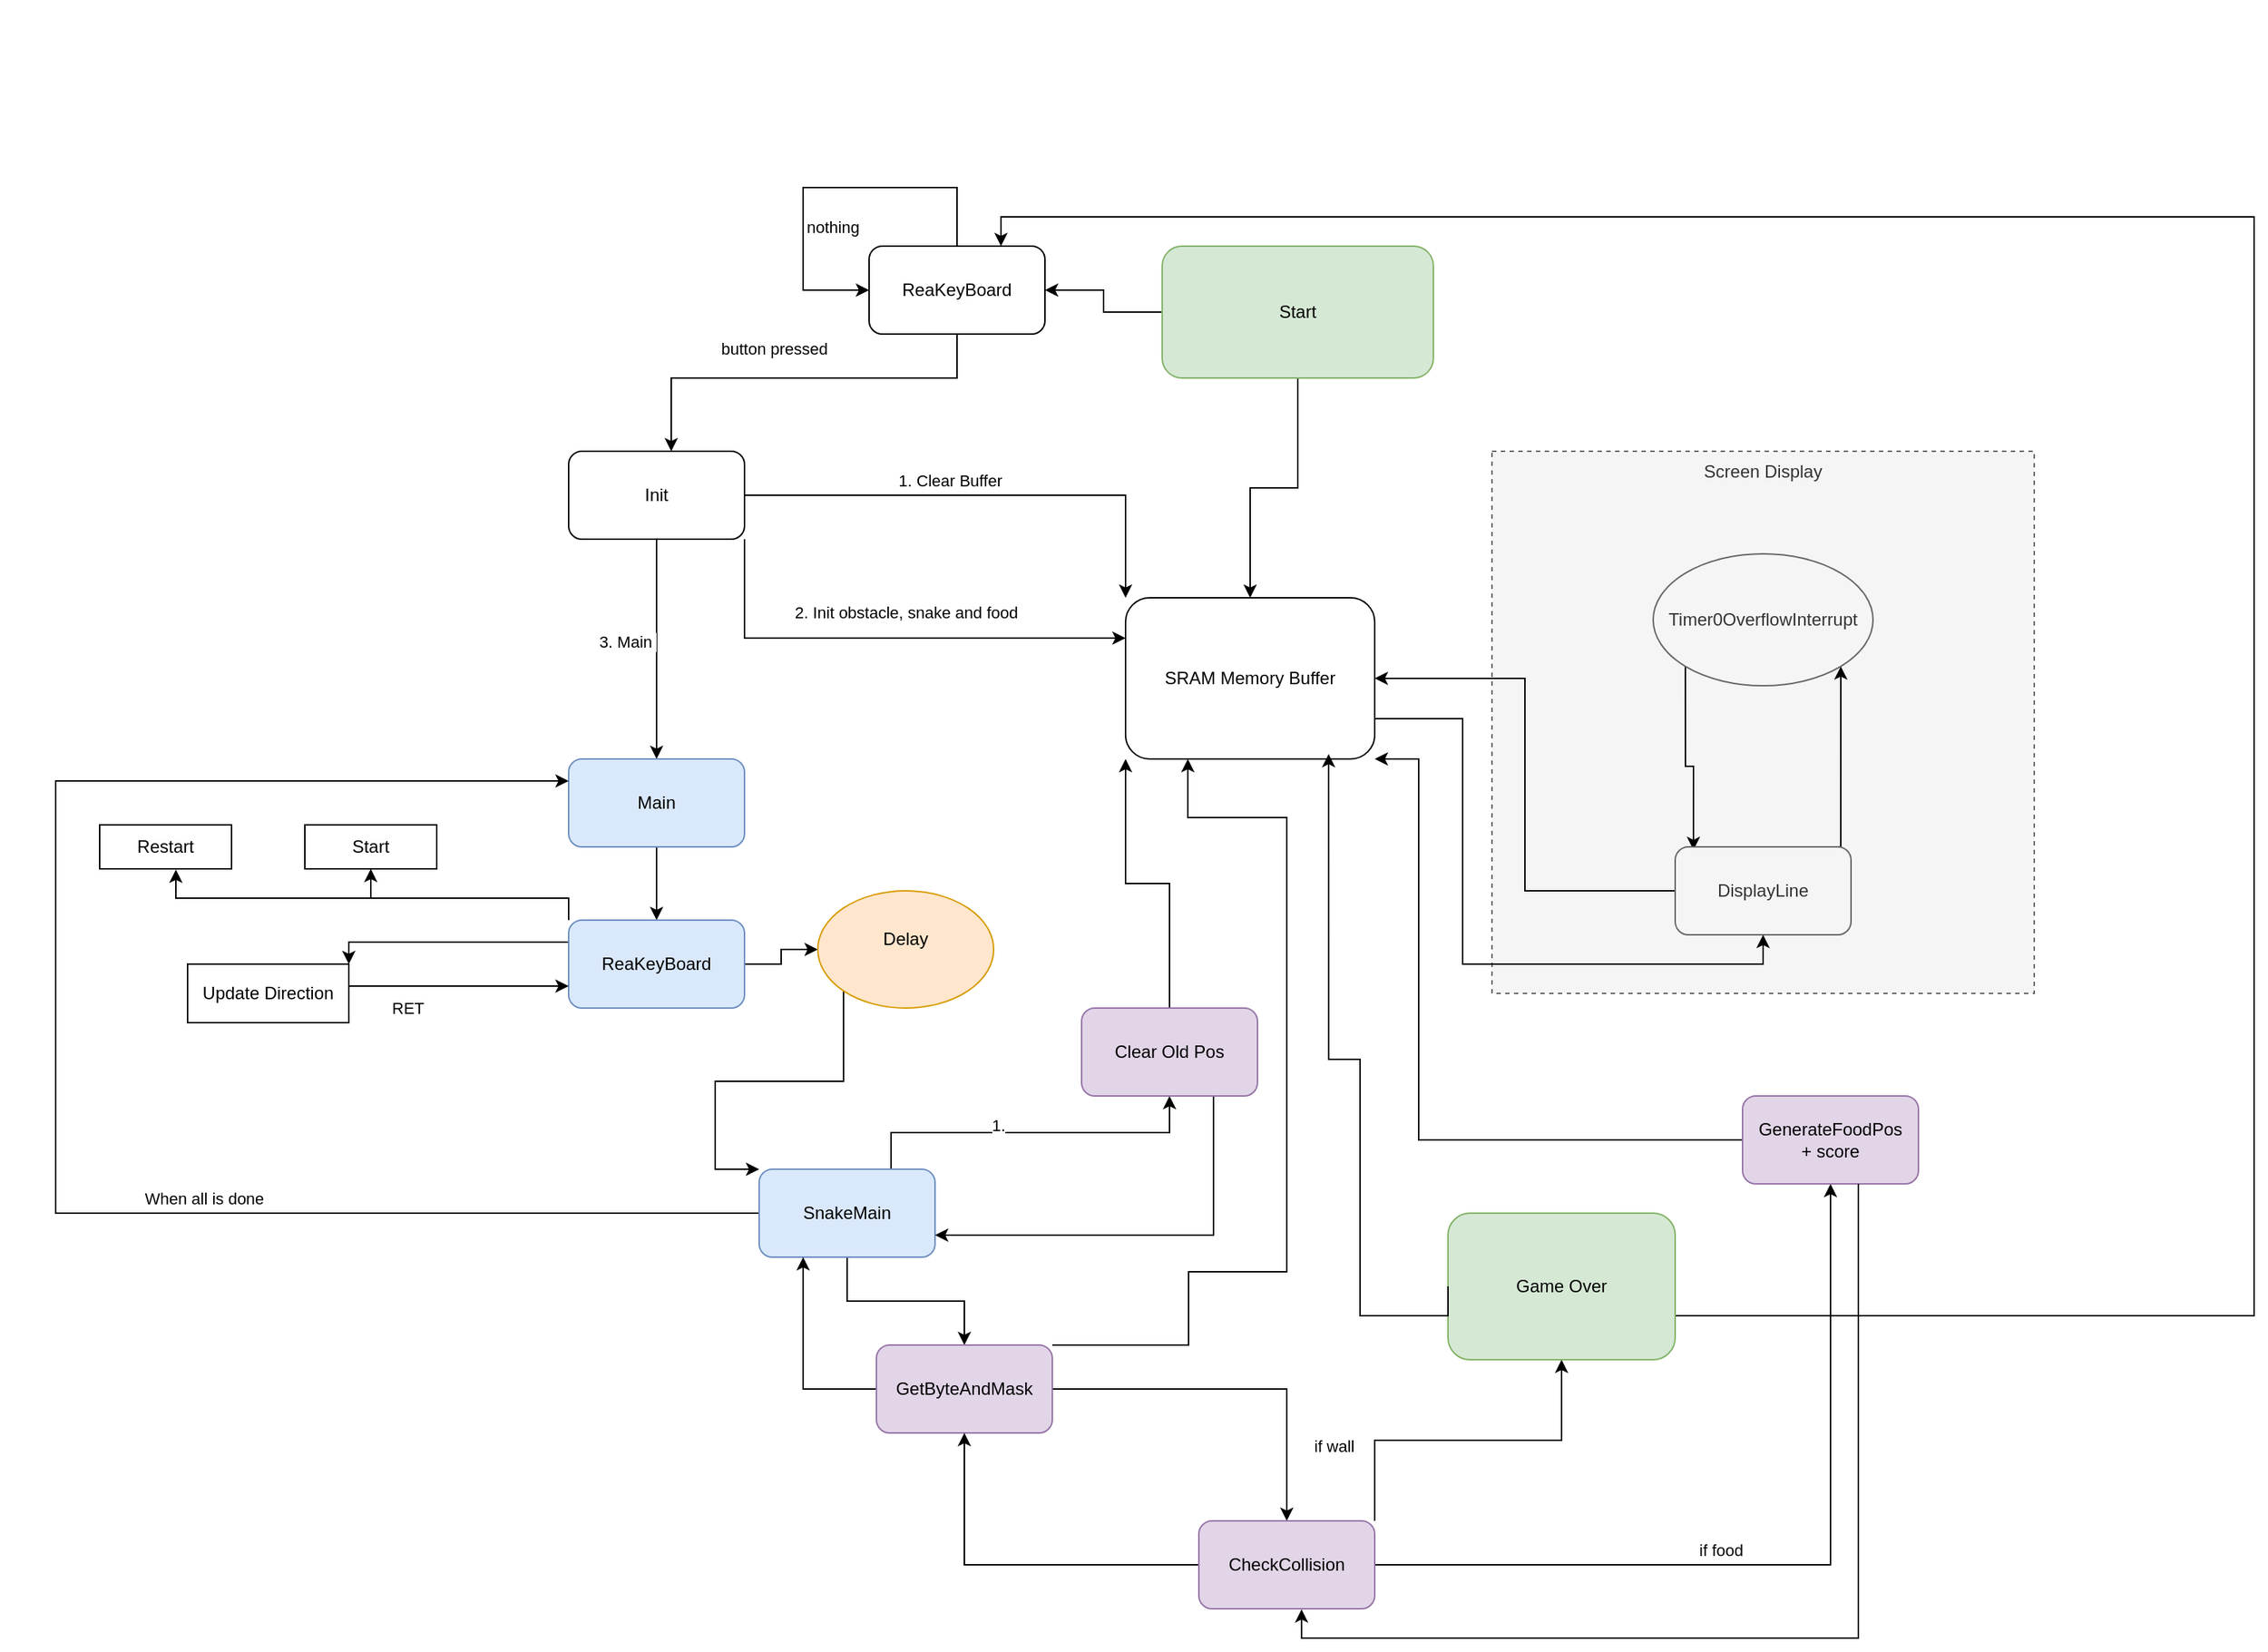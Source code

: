 <mxfile version="25.0.3">
  <diagram name="AES_Encryption_Top" id="diagram1">
    <mxGraphModel dx="64976" dy="23278" grid="1" gridSize="10" guides="1" tooltips="1" connect="1" arrows="1" fold="1" page="1" pageScale="1" pageWidth="827" pageHeight="1169" math="0" shadow="0">
      <root>
        <mxCell id="0" />
        <mxCell id="1" parent="0" />
        <mxCell id="D6YmsRXX7OG0w04_2E1u-7" value="Screen Display&lt;div&gt;&lt;br&gt;&lt;/div&gt;&lt;div&gt;&lt;br&gt;&lt;/div&gt;&lt;div&gt;&lt;br&gt;&lt;/div&gt;&lt;div&gt;&lt;br&gt;&lt;/div&gt;&lt;div&gt;&lt;br&gt;&lt;/div&gt;&lt;div&gt;&lt;br&gt;&lt;/div&gt;&lt;div&gt;&lt;br&gt;&lt;/div&gt;&lt;div&gt;&lt;br&gt;&lt;/div&gt;&lt;div&gt;&lt;br&gt;&lt;/div&gt;&lt;div&gt;&lt;br&gt;&lt;/div&gt;&lt;div&gt;&lt;br&gt;&lt;/div&gt;&lt;div&gt;&lt;br&gt;&lt;/div&gt;&lt;div&gt;&lt;br&gt;&lt;/div&gt;&lt;div&gt;&lt;br&gt;&lt;/div&gt;&lt;div&gt;&lt;br&gt;&lt;/div&gt;&lt;div&gt;&lt;br&gt;&lt;/div&gt;&lt;div&gt;&lt;br&gt;&lt;/div&gt;&lt;div&gt;&lt;br&gt;&lt;/div&gt;&lt;div&gt;&lt;br&gt;&lt;/div&gt;&lt;div&gt;&lt;br&gt;&lt;/div&gt;&lt;div&gt;&lt;br&gt;&lt;/div&gt;&lt;div&gt;&lt;br&gt;&lt;/div&gt;" style="whiteSpace=wrap;html=1;aspect=fixed;dashed=1;align=center;verticalAlign=top;fillColor=#f5f5f5;strokeColor=#666666;fontColor=#333333;" parent="1" vertex="1">
          <mxGeometry x="1010" y="300" width="370" height="370" as="geometry" />
        </mxCell>
        <mxCell id="conn1" parent="1" edge="1" />
        <mxCell id="conn2" parent="1" edge="1" />
        <mxCell id="conn3" parent="1" edge="1" />
        <mxCell id="conn4" parent="1" edge="1" />
        <mxCell id="fsm_conn" parent="1" edge="1" />
        <mxCell id="D6YmsRXX7OG0w04_2E1u-9" style="edgeStyle=orthogonalEdgeStyle;rounded=0;orthogonalLoop=1;jettySize=auto;html=1;exitX=0;exitY=1;exitDx=0;exitDy=0;entryX=0.104;entryY=0.036;entryDx=0;entryDy=0;entryPerimeter=0;" parent="1" source="D6YmsRXX7OG0w04_2E1u-2" target="D6YmsRXX7OG0w04_2E1u-4" edge="1">
          <mxGeometry relative="1" as="geometry">
            <Array as="points">
              <mxPoint x="1142" y="515" />
              <mxPoint x="1148" y="515" />
            </Array>
          </mxGeometry>
        </mxCell>
        <mxCell id="D6YmsRXX7OG0w04_2E1u-2" value="Timer0OverflowInterrupt" style="ellipse;whiteSpace=wrap;html=1;fillColor=#f5f5f5;fontColor=#333333;strokeColor=#666666;" parent="1" vertex="1">
          <mxGeometry x="1120" y="370" width="150" height="90" as="geometry" />
        </mxCell>
        <mxCell id="D6YmsRXX7OG0w04_2E1u-5" style="edgeStyle=orthogonalEdgeStyle;rounded=0;orthogonalLoop=1;jettySize=auto;html=1;exitX=0.75;exitY=0;exitDx=0;exitDy=0;entryX=1;entryY=1;entryDx=0;entryDy=0;" parent="1" source="D6YmsRXX7OG0w04_2E1u-4" target="D6YmsRXX7OG0w04_2E1u-2" edge="1">
          <mxGeometry relative="1" as="geometry">
            <Array as="points">
              <mxPoint x="1248" y="570" />
            </Array>
          </mxGeometry>
        </mxCell>
        <mxCell id="D6YmsRXX7OG0w04_2E1u-10" style="edgeStyle=orthogonalEdgeStyle;rounded=0;orthogonalLoop=1;jettySize=auto;html=1;exitX=0;exitY=0.5;exitDx=0;exitDy=0;entryX=1;entryY=0.5;entryDx=0;entryDy=0;" parent="1" source="D6YmsRXX7OG0w04_2E1u-4" target="D6YmsRXX7OG0w04_2E1u-8" edge="1">
          <mxGeometry relative="1" as="geometry" />
        </mxCell>
        <mxCell id="D6YmsRXX7OG0w04_2E1u-4" value="DisplayLine" style="rounded=1;whiteSpace=wrap;html=1;fillColor=#f5f5f5;fontColor=#333333;strokeColor=#666666;" parent="1" vertex="1">
          <mxGeometry x="1135" y="570" width="120" height="60" as="geometry" />
        </mxCell>
        <mxCell id="D6YmsRXX7OG0w04_2E1u-43" style="edgeStyle=orthogonalEdgeStyle;rounded=0;orthogonalLoop=1;jettySize=auto;html=1;exitX=1;exitY=0.75;exitDx=0;exitDy=0;entryX=0.5;entryY=1;entryDx=0;entryDy=0;" parent="1" source="D6YmsRXX7OG0w04_2E1u-8" target="D6YmsRXX7OG0w04_2E1u-4" edge="1">
          <mxGeometry relative="1" as="geometry">
            <Array as="points">
              <mxPoint x="990" y="482" />
              <mxPoint x="990" y="650" />
              <mxPoint x="1195" y="650" />
            </Array>
          </mxGeometry>
        </mxCell>
        <mxCell id="D6YmsRXX7OG0w04_2E1u-8" value="SRAM Memory Buffer" style="rounded=1;whiteSpace=wrap;html=1;" parent="1" vertex="1">
          <mxGeometry x="760" y="400" width="170" height="110" as="geometry" />
        </mxCell>
        <mxCell id="D6YmsRXX7OG0w04_2E1u-13" style="edgeStyle=orthogonalEdgeStyle;rounded=0;orthogonalLoop=1;jettySize=auto;html=1;" parent="1" source="D6YmsRXX7OG0w04_2E1u-12" target="D6YmsRXX7OG0w04_2E1u-8" edge="1">
          <mxGeometry relative="1" as="geometry" />
        </mxCell>
        <mxCell id="D6YmsRXX7OG0w04_2E1u-15" value="" style="edgeStyle=orthogonalEdgeStyle;rounded=0;orthogonalLoop=1;jettySize=auto;html=1;" parent="1" source="D6YmsRXX7OG0w04_2E1u-12" target="D6YmsRXX7OG0w04_2E1u-14" edge="1">
          <mxGeometry relative="1" as="geometry" />
        </mxCell>
        <mxCell id="D6YmsRXX7OG0w04_2E1u-12" value="Start" style="rounded=1;whiteSpace=wrap;html=1;fillColor=#d5e8d4;strokeColor=#82b366;" parent="1" vertex="1">
          <mxGeometry x="785" y="160" width="185" height="90" as="geometry" />
        </mxCell>
        <mxCell id="D6YmsRXX7OG0w04_2E1u-16" value="nothing" style="edgeStyle=orthogonalEdgeStyle;rounded=0;orthogonalLoop=1;jettySize=auto;html=1;entryX=0;entryY=0.5;entryDx=0;entryDy=0;exitX=0.5;exitY=0;exitDx=0;exitDy=0;" parent="1" source="D6YmsRXX7OG0w04_2E1u-14" target="D6YmsRXX7OG0w04_2E1u-14" edge="1">
          <mxGeometry x="0.318" y="20" relative="1" as="geometry">
            <mxPoint x="600" y="230" as="targetPoint" />
            <Array as="points">
              <mxPoint x="645" y="120" />
              <mxPoint x="540" y="120" />
              <mxPoint x="540" y="190" />
            </Array>
            <mxPoint as="offset" />
          </mxGeometry>
        </mxCell>
        <mxCell id="D6YmsRXX7OG0w04_2E1u-18" value="button pressed" style="edgeStyle=orthogonalEdgeStyle;rounded=0;orthogonalLoop=1;jettySize=auto;html=1;" parent="1" source="D6YmsRXX7OG0w04_2E1u-14" target="D6YmsRXX7OG0w04_2E1u-17" edge="1">
          <mxGeometry x="0.127" y="-20" relative="1" as="geometry">
            <Array as="points">
              <mxPoint x="645" y="250" />
              <mxPoint x="450" y="250" />
            </Array>
            <mxPoint as="offset" />
          </mxGeometry>
        </mxCell>
        <mxCell id="D6YmsRXX7OG0w04_2E1u-14" value="ReaKeyBoard" style="rounded=1;whiteSpace=wrap;html=1;" parent="1" vertex="1">
          <mxGeometry x="585" y="160" width="120" height="60" as="geometry" />
        </mxCell>
        <mxCell id="D6YmsRXX7OG0w04_2E1u-19" value="1. Clear Buffer" style="edgeStyle=orthogonalEdgeStyle;rounded=0;orthogonalLoop=1;jettySize=auto;html=1;entryX=0;entryY=0;entryDx=0;entryDy=0;" parent="1" source="D6YmsRXX7OG0w04_2E1u-17" target="D6YmsRXX7OG0w04_2E1u-8" edge="1">
          <mxGeometry x="-0.151" y="10" relative="1" as="geometry">
            <mxPoint as="offset" />
          </mxGeometry>
        </mxCell>
        <mxCell id="D6YmsRXX7OG0w04_2E1u-20" value="2. Init obstacle, snake and food" style="edgeStyle=orthogonalEdgeStyle;rounded=0;orthogonalLoop=1;jettySize=auto;html=1;exitX=1;exitY=1;exitDx=0;exitDy=0;entryX=0;entryY=0.25;entryDx=0;entryDy=0;" parent="1" source="D6YmsRXX7OG0w04_2E1u-17" target="D6YmsRXX7OG0w04_2E1u-8" edge="1">
          <mxGeometry x="0.084" y="18" relative="1" as="geometry">
            <mxPoint as="offset" />
          </mxGeometry>
        </mxCell>
        <mxCell id="D6YmsRXX7OG0w04_2E1u-22" value="3. Main&amp;nbsp;" style="edgeStyle=orthogonalEdgeStyle;rounded=0;orthogonalLoop=1;jettySize=auto;html=1;" parent="1" source="D6YmsRXX7OG0w04_2E1u-17" target="D6YmsRXX7OG0w04_2E1u-21" edge="1">
          <mxGeometry x="-0.067" y="-20" relative="1" as="geometry">
            <mxPoint as="offset" />
          </mxGeometry>
        </mxCell>
        <mxCell id="D6YmsRXX7OG0w04_2E1u-17" value="Init" style="rounded=1;whiteSpace=wrap;html=1;" parent="1" vertex="1">
          <mxGeometry x="380" y="300" width="120" height="60" as="geometry" />
        </mxCell>
        <mxCell id="D6YmsRXX7OG0w04_2E1u-24" value="" style="edgeStyle=orthogonalEdgeStyle;rounded=0;orthogonalLoop=1;jettySize=auto;html=1;" parent="1" source="D6YmsRXX7OG0w04_2E1u-21" target="D6YmsRXX7OG0w04_2E1u-23" edge="1">
          <mxGeometry relative="1" as="geometry" />
        </mxCell>
        <mxCell id="D6YmsRXX7OG0w04_2E1u-21" value="Main" style="rounded=1;whiteSpace=wrap;html=1;fillColor=#dae8fc;strokeColor=#6c8ebf;" parent="1" vertex="1">
          <mxGeometry x="380" y="510" width="120" height="60" as="geometry" />
        </mxCell>
        <mxCell id="D6YmsRXX7OG0w04_2E1u-26" value="" style="edgeStyle=orthogonalEdgeStyle;rounded=0;orthogonalLoop=1;jettySize=auto;html=1;" parent="1" source="D6YmsRXX7OG0w04_2E1u-23" target="D6YmsRXX7OG0w04_2E1u-25" edge="1">
          <mxGeometry relative="1" as="geometry" />
        </mxCell>
        <mxCell id="D6YmsRXX7OG0w04_2E1u-33" style="edgeStyle=orthogonalEdgeStyle;rounded=0;orthogonalLoop=1;jettySize=auto;html=1;exitX=0;exitY=0;exitDx=0;exitDy=0;entryX=0.5;entryY=1;entryDx=0;entryDy=0;" parent="1" source="D6YmsRXX7OG0w04_2E1u-23" target="D6YmsRXX7OG0w04_2E1u-30" edge="1">
          <mxGeometry relative="1" as="geometry">
            <Array as="points">
              <mxPoint x="380" y="605" />
              <mxPoint x="245" y="605" />
            </Array>
          </mxGeometry>
        </mxCell>
        <mxCell id="D6YmsRXX7OG0w04_2E1u-34" style="edgeStyle=orthogonalEdgeStyle;rounded=0;orthogonalLoop=1;jettySize=auto;html=1;exitX=0;exitY=0.25;exitDx=0;exitDy=0;entryX=1;entryY=0;entryDx=0;entryDy=0;" parent="1" source="D6YmsRXX7OG0w04_2E1u-23" target="D6YmsRXX7OG0w04_2E1u-31" edge="1">
          <mxGeometry relative="1" as="geometry">
            <Array as="points">
              <mxPoint x="230" y="635" />
            </Array>
          </mxGeometry>
        </mxCell>
        <mxCell id="D6YmsRXX7OG0w04_2E1u-23" value="ReaKeyBoard" style="rounded=1;whiteSpace=wrap;html=1;fillColor=#dae8fc;strokeColor=#6c8ebf;" parent="1" vertex="1">
          <mxGeometry x="380" y="620" width="120" height="60" as="geometry" />
        </mxCell>
        <mxCell id="D6YmsRXX7OG0w04_2E1u-28" style="edgeStyle=orthogonalEdgeStyle;rounded=0;orthogonalLoop=1;jettySize=auto;html=1;exitX=0;exitY=1;exitDx=0;exitDy=0;entryX=0;entryY=0;entryDx=0;entryDy=0;" parent="1" source="D6YmsRXX7OG0w04_2E1u-25" target="D6YmsRXX7OG0w04_2E1u-27" edge="1">
          <mxGeometry relative="1" as="geometry">
            <mxPoint x="270" y="760" as="targetPoint" />
            <Array as="points">
              <mxPoint x="568" y="730" />
              <mxPoint x="480" y="730" />
              <mxPoint x="480" y="790" />
            </Array>
          </mxGeometry>
        </mxCell>
        <mxCell id="D6YmsRXX7OG0w04_2E1u-25" value="Delay&lt;div&gt;&lt;br&gt;&lt;/div&gt;" style="ellipse;whiteSpace=wrap;html=1;fillColor=#ffe6cc;strokeColor=#d79b00;" parent="1" vertex="1">
          <mxGeometry x="550" y="600" width="120" height="80" as="geometry" />
        </mxCell>
        <mxCell id="D6YmsRXX7OG0w04_2E1u-37" value="1." style="edgeStyle=orthogonalEdgeStyle;rounded=0;orthogonalLoop=1;jettySize=auto;html=1;exitX=0.75;exitY=0;exitDx=0;exitDy=0;" parent="1" source="D6YmsRXX7OG0w04_2E1u-27" target="D6YmsRXX7OG0w04_2E1u-36" edge="1">
          <mxGeometry x="-0.188" y="5" relative="1" as="geometry">
            <mxPoint as="offset" />
          </mxGeometry>
        </mxCell>
        <mxCell id="D6YmsRXX7OG0w04_2E1u-42" value="" style="edgeStyle=orthogonalEdgeStyle;rounded=0;orthogonalLoop=1;jettySize=auto;html=1;exitX=0.5;exitY=1;exitDx=0;exitDy=0;" parent="1" source="D6YmsRXX7OG0w04_2E1u-27" target="D6YmsRXX7OG0w04_2E1u-41" edge="1">
          <mxGeometry relative="1" as="geometry" />
        </mxCell>
        <mxCell id="D6YmsRXX7OG0w04_2E1u-46" value="When all is done" style="edgeStyle=orthogonalEdgeStyle;rounded=0;orthogonalLoop=1;jettySize=auto;html=1;exitX=0;exitY=0.5;exitDx=0;exitDy=0;entryX=0;entryY=0.25;entryDx=0;entryDy=0;" parent="1" source="D6YmsRXX7OG0w04_2E1u-27" target="D6YmsRXX7OG0w04_2E1u-21" edge="1">
          <mxGeometry x="-0.325" y="-10" relative="1" as="geometry">
            <Array as="points">
              <mxPoint x="30" y="820" />
              <mxPoint x="30" y="525" />
            </Array>
            <mxPoint as="offset" />
          </mxGeometry>
        </mxCell>
        <mxCell id="D6YmsRXX7OG0w04_2E1u-27" value="SnakeMain" style="rounded=1;whiteSpace=wrap;html=1;fillColor=#dae8fc;strokeColor=#6c8ebf;" parent="1" vertex="1">
          <mxGeometry x="510" y="790" width="120" height="60" as="geometry" />
        </mxCell>
        <mxCell id="D6YmsRXX7OG0w04_2E1u-29" value="Restart" style="rounded=0;whiteSpace=wrap;html=1;" parent="1" vertex="1">
          <mxGeometry x="60" y="555" width="90" height="30" as="geometry" />
        </mxCell>
        <mxCell id="D6YmsRXX7OG0w04_2E1u-30" value="Start" style="rounded=0;whiteSpace=wrap;html=1;" parent="1" vertex="1">
          <mxGeometry x="200" y="555" width="90" height="30" as="geometry" />
        </mxCell>
        <mxCell id="D6YmsRXX7OG0w04_2E1u-35" value="RET" style="edgeStyle=orthogonalEdgeStyle;rounded=0;orthogonalLoop=1;jettySize=auto;html=1;exitX=1;exitY=0.5;exitDx=0;exitDy=0;entryX=0;entryY=0.75;entryDx=0;entryDy=0;" parent="1" source="D6YmsRXX7OG0w04_2E1u-31" target="D6YmsRXX7OG0w04_2E1u-23" edge="1">
          <mxGeometry x="-0.42" y="-15" relative="1" as="geometry">
            <Array as="points">
              <mxPoint x="230" y="665" />
            </Array>
            <mxPoint as="offset" />
          </mxGeometry>
        </mxCell>
        <mxCell id="D6YmsRXX7OG0w04_2E1u-31" value="Update Direction" style="rounded=0;whiteSpace=wrap;html=1;" parent="1" vertex="1">
          <mxGeometry x="120" y="650" width="110" height="40" as="geometry" />
        </mxCell>
        <mxCell id="D6YmsRXX7OG0w04_2E1u-32" style="edgeStyle=orthogonalEdgeStyle;rounded=0;orthogonalLoop=1;jettySize=auto;html=1;exitX=0;exitY=0;exitDx=0;exitDy=0;entryX=0.578;entryY=1.017;entryDx=0;entryDy=0;entryPerimeter=0;" parent="1" source="D6YmsRXX7OG0w04_2E1u-23" target="D6YmsRXX7OG0w04_2E1u-29" edge="1">
          <mxGeometry relative="1" as="geometry">
            <Array as="points">
              <mxPoint x="380" y="605" />
              <mxPoint x="112" y="605" />
            </Array>
          </mxGeometry>
        </mxCell>
        <mxCell id="D6YmsRXX7OG0w04_2E1u-38" style="edgeStyle=orthogonalEdgeStyle;rounded=0;orthogonalLoop=1;jettySize=auto;html=1;entryX=0;entryY=1;entryDx=0;entryDy=0;" parent="1" source="D6YmsRXX7OG0w04_2E1u-36" target="D6YmsRXX7OG0w04_2E1u-8" edge="1">
          <mxGeometry relative="1" as="geometry" />
        </mxCell>
        <mxCell id="D6YmsRXX7OG0w04_2E1u-39" style="edgeStyle=orthogonalEdgeStyle;rounded=0;orthogonalLoop=1;jettySize=auto;html=1;exitX=0.75;exitY=1;exitDx=0;exitDy=0;entryX=1;entryY=0.75;entryDx=0;entryDy=0;" parent="1" source="D6YmsRXX7OG0w04_2E1u-36" target="D6YmsRXX7OG0w04_2E1u-27" edge="1">
          <mxGeometry relative="1" as="geometry" />
        </mxCell>
        <mxCell id="D6YmsRXX7OG0w04_2E1u-36" value="Clear Old Pos" style="rounded=1;whiteSpace=wrap;html=1;fillColor=#e1d5e7;strokeColor=#9673a6;" parent="1" vertex="1">
          <mxGeometry x="730" y="680" width="120" height="60" as="geometry" />
        </mxCell>
        <mxCell id="D6YmsRXX7OG0w04_2E1u-45" value="" style="edgeStyle=orthogonalEdgeStyle;rounded=0;orthogonalLoop=1;jettySize=auto;html=1;" parent="1" source="D6YmsRXX7OG0w04_2E1u-41" target="D6YmsRXX7OG0w04_2E1u-44" edge="1">
          <mxGeometry relative="1" as="geometry" />
        </mxCell>
        <mxCell id="D6YmsRXX7OG0w04_2E1u-51" style="edgeStyle=orthogonalEdgeStyle;rounded=0;orthogonalLoop=1;jettySize=auto;html=1;exitX=1;exitY=0;exitDx=0;exitDy=0;entryX=0.25;entryY=1;entryDx=0;entryDy=0;" parent="1" source="D6YmsRXX7OG0w04_2E1u-41" target="D6YmsRXX7OG0w04_2E1u-8" edge="1">
          <mxGeometry relative="1" as="geometry">
            <Array as="points">
              <mxPoint x="803" y="910" />
              <mxPoint x="803" y="860" />
              <mxPoint x="870" y="860" />
              <mxPoint x="870" y="550" />
              <mxPoint x="803" y="550" />
            </Array>
          </mxGeometry>
        </mxCell>
        <mxCell id="D6YmsRXX7OG0w04_2E1u-60" style="edgeStyle=orthogonalEdgeStyle;rounded=0;orthogonalLoop=1;jettySize=auto;html=1;entryX=0.25;entryY=1;entryDx=0;entryDy=0;exitX=0;exitY=0.5;exitDx=0;exitDy=0;" parent="1" source="D6YmsRXX7OG0w04_2E1u-41" target="D6YmsRXX7OG0w04_2E1u-27" edge="1">
          <mxGeometry relative="1" as="geometry" />
        </mxCell>
        <mxCell id="D6YmsRXX7OG0w04_2E1u-41" value="GetByteAndMask" style="whiteSpace=wrap;html=1;fillColor=#e1d5e7;strokeColor=#9673a6;rounded=1;" parent="1" vertex="1">
          <mxGeometry x="590" y="910" width="120" height="60" as="geometry" />
        </mxCell>
        <mxCell id="D6YmsRXX7OG0w04_2E1u-48" value="if food" style="edgeStyle=orthogonalEdgeStyle;rounded=0;orthogonalLoop=1;jettySize=auto;html=1;" parent="1" source="D6YmsRXX7OG0w04_2E1u-44" target="D6YmsRXX7OG0w04_2E1u-47" edge="1">
          <mxGeometry x="-0.176" y="10" relative="1" as="geometry">
            <mxPoint as="offset" />
          </mxGeometry>
        </mxCell>
        <mxCell id="D6YmsRXX7OG0w04_2E1u-53" value="if wall" style="edgeStyle=orthogonalEdgeStyle;rounded=0;orthogonalLoop=1;jettySize=auto;html=1;exitX=1;exitY=0;exitDx=0;exitDy=0;" parent="1" source="D6YmsRXX7OG0w04_2E1u-44" target="D6YmsRXX7OG0w04_2E1u-52" edge="1">
          <mxGeometry x="-0.546" y="18" relative="1" as="geometry">
            <mxPoint x="-10" y="3" as="offset" />
          </mxGeometry>
        </mxCell>
        <mxCell id="D6YmsRXX7OG0w04_2E1u-56" style="edgeStyle=orthogonalEdgeStyle;rounded=0;orthogonalLoop=1;jettySize=auto;html=1;entryX=0.5;entryY=1;entryDx=0;entryDy=0;" parent="1" source="D6YmsRXX7OG0w04_2E1u-44" target="D6YmsRXX7OG0w04_2E1u-41" edge="1">
          <mxGeometry relative="1" as="geometry" />
        </mxCell>
        <mxCell id="D6YmsRXX7OG0w04_2E1u-44" value="CheckCollision" style="whiteSpace=wrap;html=1;fillColor=#e1d5e7;strokeColor=#9673a6;rounded=1;" parent="1" vertex="1">
          <mxGeometry x="810" y="1030" width="120" height="60" as="geometry" />
        </mxCell>
        <mxCell id="D6YmsRXX7OG0w04_2E1u-50" style="edgeStyle=orthogonalEdgeStyle;rounded=0;orthogonalLoop=1;jettySize=auto;html=1;entryX=1;entryY=1;entryDx=0;entryDy=0;exitX=0;exitY=0.5;exitDx=0;exitDy=0;" parent="1" source="D6YmsRXX7OG0w04_2E1u-47" target="D6YmsRXX7OG0w04_2E1u-8" edge="1">
          <mxGeometry relative="1" as="geometry">
            <Array as="points">
              <mxPoint x="960" y="770" />
              <mxPoint x="960" y="510" />
            </Array>
          </mxGeometry>
        </mxCell>
        <mxCell id="D6YmsRXX7OG0w04_2E1u-47" value="GenerateFoodPos&lt;br&gt;+ score" style="whiteSpace=wrap;html=1;fillColor=#e1d5e7;strokeColor=#9673a6;rounded=1;" parent="1" vertex="1">
          <mxGeometry x="1181" y="740" width="120" height="60" as="geometry" />
        </mxCell>
        <mxCell id="wWqNRt5tZr5_L0jYVQf1-1" style="edgeStyle=orthogonalEdgeStyle;rounded=0;orthogonalLoop=1;jettySize=auto;html=1;entryX=0.75;entryY=0;entryDx=0;entryDy=0;exitX=1;exitY=0.5;exitDx=0;exitDy=0;" edge="1" parent="1" source="D6YmsRXX7OG0w04_2E1u-52" target="D6YmsRXX7OG0w04_2E1u-14">
          <mxGeometry relative="1" as="geometry">
            <mxPoint x="1540" y="590.0" as="targetPoint" />
            <Array as="points">
              <mxPoint x="1530" y="890" />
              <mxPoint x="1530" y="140" />
              <mxPoint x="675" y="140" />
            </Array>
          </mxGeometry>
        </mxCell>
        <mxCell id="D6YmsRXX7OG0w04_2E1u-52" value="Game Over" style="whiteSpace=wrap;html=1;fillColor=#d5e8d4;strokeColor=#82b366;rounded=1;" parent="1" vertex="1">
          <mxGeometry x="980" y="820" width="155" height="100" as="geometry" />
        </mxCell>
        <mxCell id="D6YmsRXX7OG0w04_2E1u-54" style="edgeStyle=orthogonalEdgeStyle;rounded=0;orthogonalLoop=1;jettySize=auto;html=1;entryX=0.815;entryY=0.969;entryDx=0;entryDy=0;entryPerimeter=0;exitX=0;exitY=0.5;exitDx=0;exitDy=0;" parent="1" source="D6YmsRXX7OG0w04_2E1u-52" target="D6YmsRXX7OG0w04_2E1u-8" edge="1">
          <mxGeometry relative="1" as="geometry">
            <Array as="points">
              <mxPoint x="920" y="890" />
              <mxPoint x="920" y="715" />
              <mxPoint x="898" y="715" />
            </Array>
          </mxGeometry>
        </mxCell>
        <mxCell id="D6YmsRXX7OG0w04_2E1u-55" style="edgeStyle=orthogonalEdgeStyle;rounded=0;orthogonalLoop=1;jettySize=auto;html=1;entryX=0.584;entryY=1.006;entryDx=0;entryDy=0;entryPerimeter=0;" parent="1" source="D6YmsRXX7OG0w04_2E1u-47" target="D6YmsRXX7OG0w04_2E1u-44" edge="1">
          <mxGeometry relative="1" as="geometry">
            <Array as="points">
              <mxPoint x="1260" y="860" />
              <mxPoint x="1260" y="1110" />
              <mxPoint x="880" y="1110" />
            </Array>
          </mxGeometry>
        </mxCell>
      </root>
    </mxGraphModel>
  </diagram>
</mxfile>
